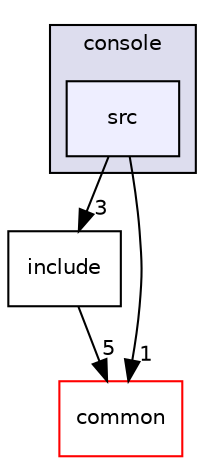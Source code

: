 digraph "modules/console/src" {
  bgcolor=transparent;
  compound=true
  node [ fontsize="10", fontname="Helvetica"];
  edge [ labelfontsize="10", labelfontname="Helvetica"];
  subgraph clusterdir_54cc64e2ea7c4056846f30fb8a29725d {
    graph [ bgcolor="#ddddee", pencolor="black", label="console" fontname="Helvetica", fontsize="10", URL="dir_54cc64e2ea7c4056846f30fb8a29725d.html"]
  dir_b9c8991dcaa4e89c42704ca2b795666b [shape=box, label="src", style="filled", fillcolor="#eeeeff", pencolor="black", URL="dir_b9c8991dcaa4e89c42704ca2b795666b.html"];
  }
  dir_387aef48785a29a8ef6b916789fc64fb [shape=box label="include" URL="dir_387aef48785a29a8ef6b916789fc64fb.html"];
  dir_9a5e51f49964887903df6eed98080585 [shape=box label="common" color="red" URL="dir_9a5e51f49964887903df6eed98080585.html"];
  dir_387aef48785a29a8ef6b916789fc64fb->dir_9a5e51f49964887903df6eed98080585 [headlabel="5", labeldistance=1.5 headhref="dir_000005_000002.html"];
  dir_b9c8991dcaa4e89c42704ca2b795666b->dir_387aef48785a29a8ef6b916789fc64fb [headlabel="3", labeldistance=1.5 headhref="dir_000006_000005.html"];
  dir_b9c8991dcaa4e89c42704ca2b795666b->dir_9a5e51f49964887903df6eed98080585 [headlabel="1", labeldistance=1.5 headhref="dir_000006_000002.html"];
}
